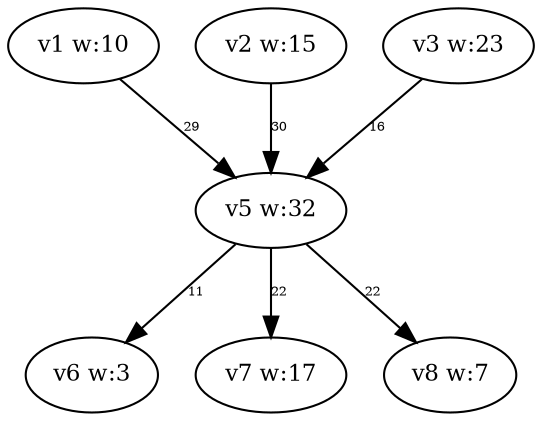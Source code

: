 digraph {
	v1 [label="v1 w:10" fontsize=11.0]
	v2 [label="v2 w:15" fontsize=11.0]
	v3 [label="v3 w:23" fontsize=11.0]
	v5 [label="v5 w:32" fontsize=11.0]
	v6 [label="v6 w:3" fontsize=11.0]
	v7 [label="v7 w:17" fontsize=11.0]
	v8 [label="v8 w:7" fontsize=11.0]
	v5 -> v6 [label=11 constraint=true fontsize=6.0]
	v5 -> v7 [label=22 constraint=true fontsize=6.0]
	v5 -> v8 [label=22 constraint=true fontsize=6.0]
	v1 -> v5 [label=29 constraint=true fontsize=6.0]
	v2 -> v5 [label=30 constraint=true fontsize=6.0]
	v3 -> v5 [label=16 constraint=true fontsize=6.0]
}
